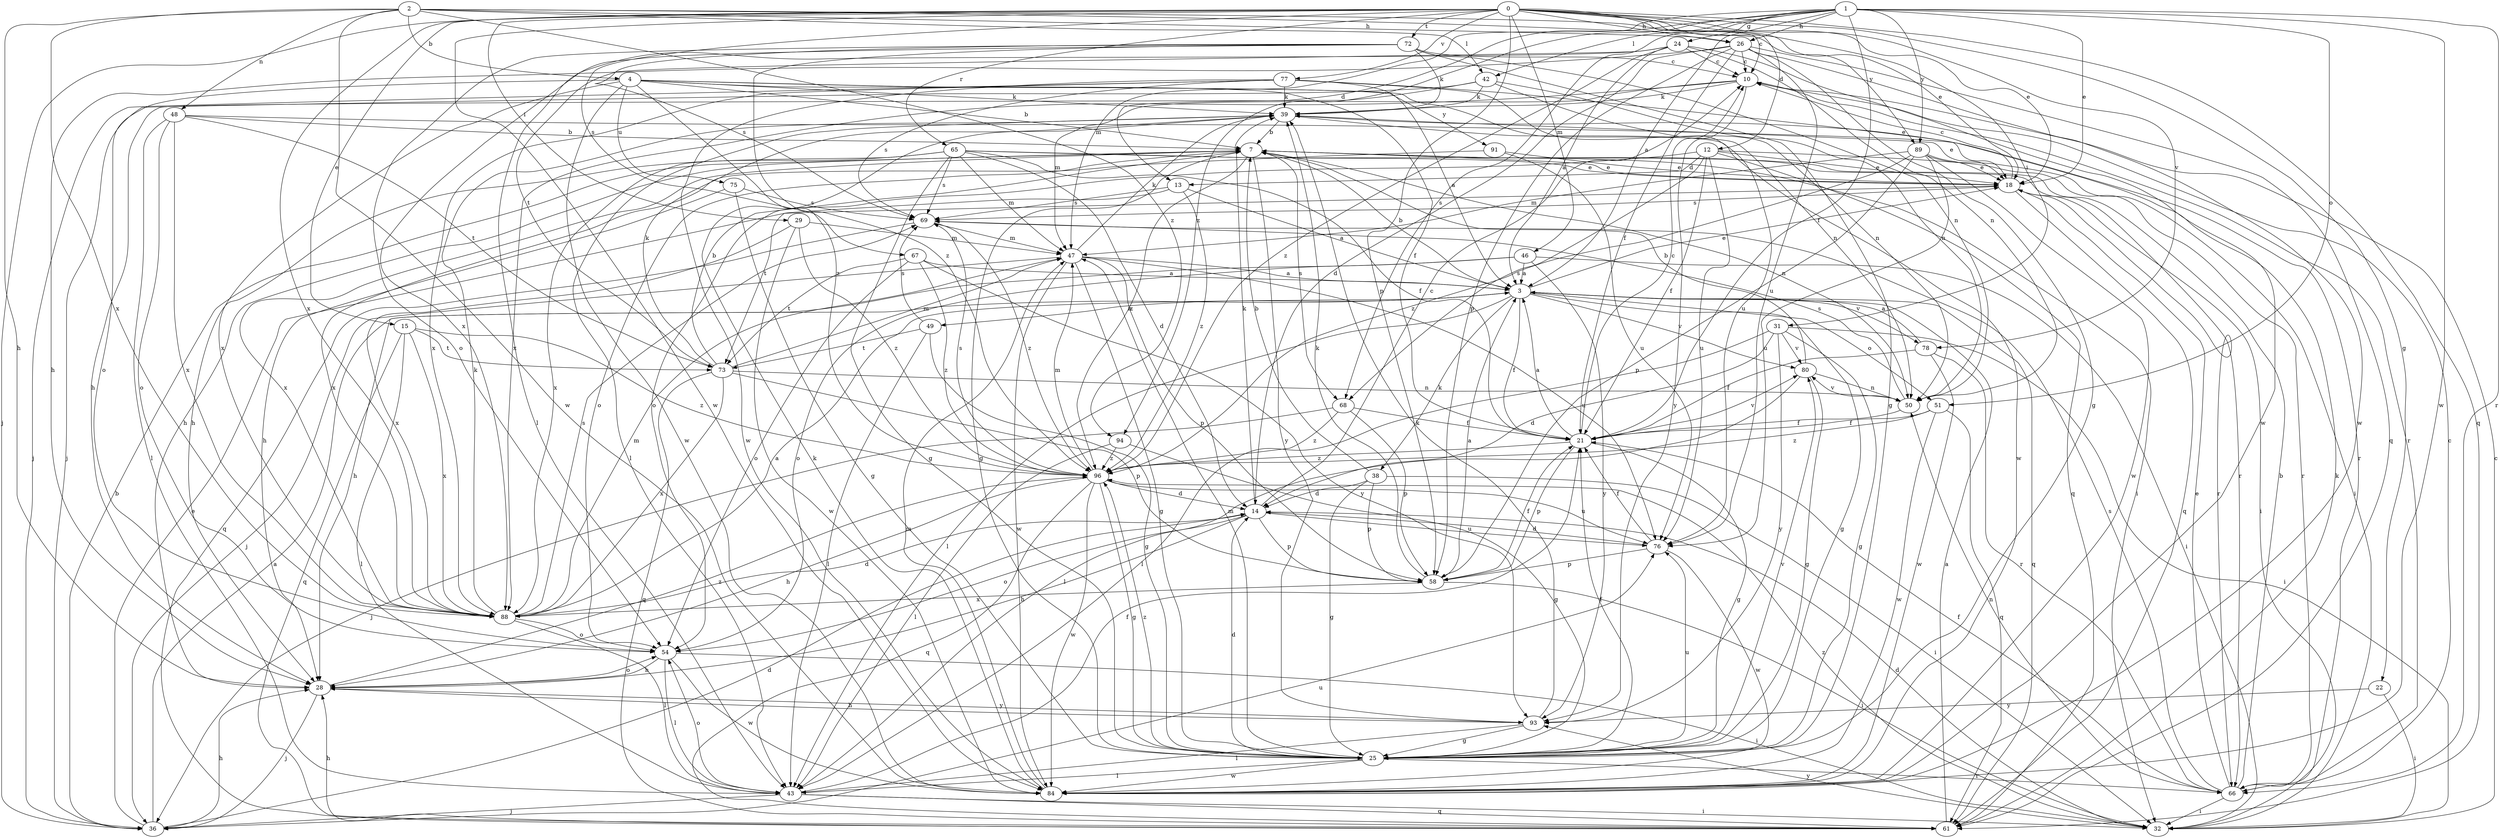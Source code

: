 strict digraph  {
0;
1;
2;
3;
4;
7;
10;
12;
13;
14;
15;
18;
21;
22;
24;
25;
26;
28;
29;
31;
32;
36;
38;
39;
42;
43;
46;
47;
48;
49;
50;
51;
54;
58;
61;
65;
66;
67;
68;
69;
72;
73;
75;
76;
77;
78;
80;
84;
88;
89;
91;
93;
94;
96;
0 -> 10  [label=c];
0 -> 12  [label=d];
0 -> 15  [label=e];
0 -> 18  [label=e];
0 -> 22  [label=g];
0 -> 26  [label=h];
0 -> 29  [label=i];
0 -> 31  [label=i];
0 -> 36  [label=j];
0 -> 46  [label=m];
0 -> 58  [label=p];
0 -> 61  [label=q];
0 -> 65  [label=r];
0 -> 67  [label=s];
0 -> 72  [label=t];
0 -> 77  [label=v];
0 -> 78  [label=v];
0 -> 84  [label=w];
0 -> 88  [label=x];
1 -> 3  [label=a];
1 -> 13  [label=d];
1 -> 18  [label=e];
1 -> 21  [label=f];
1 -> 24  [label=g];
1 -> 26  [label=h];
1 -> 42  [label=l];
1 -> 47  [label=m];
1 -> 51  [label=o];
1 -> 66  [label=r];
1 -> 68  [label=s];
1 -> 84  [label=w];
1 -> 89  [label=y];
1 -> 94  [label=z];
2 -> 4  [label=b];
2 -> 18  [label=e];
2 -> 26  [label=h];
2 -> 28  [label=h];
2 -> 42  [label=l];
2 -> 48  [label=n];
2 -> 84  [label=w];
2 -> 88  [label=x];
2 -> 89  [label=y];
2 -> 94  [label=z];
3 -> 7  [label=b];
3 -> 18  [label=e];
3 -> 21  [label=f];
3 -> 25  [label=g];
3 -> 38  [label=k];
3 -> 43  [label=l];
3 -> 49  [label=n];
3 -> 51  [label=o];
3 -> 61  [label=q];
3 -> 78  [label=v];
3 -> 80  [label=v];
4 -> 7  [label=b];
4 -> 21  [label=f];
4 -> 39  [label=k];
4 -> 50  [label=n];
4 -> 54  [label=o];
4 -> 75  [label=u];
4 -> 84  [label=w];
4 -> 88  [label=x];
4 -> 91  [label=y];
4 -> 96  [label=z];
7 -> 18  [label=e];
7 -> 25  [label=g];
7 -> 28  [label=h];
7 -> 50  [label=n];
7 -> 54  [label=o];
7 -> 66  [label=r];
7 -> 68  [label=s];
7 -> 88  [label=x];
7 -> 93  [label=y];
7 -> 96  [label=z];
10 -> 39  [label=k];
10 -> 47  [label=m];
10 -> 66  [label=r];
10 -> 88  [label=x];
10 -> 93  [label=y];
12 -> 13  [label=d];
12 -> 18  [label=e];
12 -> 21  [label=f];
12 -> 54  [label=o];
12 -> 61  [label=q];
12 -> 66  [label=r];
12 -> 68  [label=s];
12 -> 76  [label=u];
13 -> 3  [label=a];
13 -> 69  [label=s];
13 -> 73  [label=t];
13 -> 96  [label=z];
14 -> 10  [label=c];
14 -> 28  [label=h];
14 -> 39  [label=k];
14 -> 54  [label=o];
14 -> 58  [label=p];
14 -> 76  [label=u];
15 -> 43  [label=l];
15 -> 61  [label=q];
15 -> 73  [label=t];
15 -> 88  [label=x];
15 -> 96  [label=z];
18 -> 10  [label=c];
18 -> 32  [label=i];
18 -> 61  [label=q];
18 -> 66  [label=r];
18 -> 69  [label=s];
21 -> 3  [label=a];
21 -> 10  [label=c];
21 -> 25  [label=g];
21 -> 58  [label=p];
21 -> 80  [label=v];
21 -> 96  [label=z];
22 -> 32  [label=i];
22 -> 93  [label=y];
24 -> 3  [label=a];
24 -> 10  [label=c];
24 -> 50  [label=n];
24 -> 73  [label=t];
24 -> 84  [label=w];
24 -> 88  [label=x];
24 -> 96  [label=z];
25 -> 14  [label=d];
25 -> 21  [label=f];
25 -> 43  [label=l];
25 -> 47  [label=m];
25 -> 66  [label=r];
25 -> 76  [label=u];
25 -> 80  [label=v];
25 -> 84  [label=w];
25 -> 96  [label=z];
26 -> 10  [label=c];
26 -> 14  [label=d];
26 -> 21  [label=f];
26 -> 25  [label=g];
26 -> 28  [label=h];
26 -> 58  [label=p];
26 -> 61  [label=q];
26 -> 76  [label=u];
26 -> 84  [label=w];
28 -> 36  [label=j];
28 -> 54  [label=o];
28 -> 93  [label=y];
28 -> 96  [label=z];
29 -> 47  [label=m];
29 -> 84  [label=w];
29 -> 88  [label=x];
29 -> 96  [label=z];
31 -> 14  [label=d];
31 -> 25  [label=g];
31 -> 32  [label=i];
31 -> 43  [label=l];
31 -> 80  [label=v];
31 -> 93  [label=y];
32 -> 10  [label=c];
32 -> 14  [label=d];
32 -> 93  [label=y];
32 -> 96  [label=z];
36 -> 3  [label=a];
36 -> 7  [label=b];
36 -> 14  [label=d];
36 -> 18  [label=e];
36 -> 28  [label=h];
36 -> 76  [label=u];
38 -> 7  [label=b];
38 -> 14  [label=d];
38 -> 25  [label=g];
38 -> 32  [label=i];
38 -> 58  [label=p];
39 -> 7  [label=b];
39 -> 18  [label=e];
39 -> 43  [label=l];
39 -> 84  [label=w];
42 -> 28  [label=h];
42 -> 36  [label=j];
42 -> 39  [label=k];
42 -> 50  [label=n];
42 -> 76  [label=u];
43 -> 21  [label=f];
43 -> 32  [label=i];
43 -> 36  [label=j];
43 -> 54  [label=o];
43 -> 61  [label=q];
46 -> 3  [label=a];
46 -> 28  [label=h];
46 -> 32  [label=i];
46 -> 54  [label=o];
46 -> 93  [label=y];
47 -> 3  [label=a];
47 -> 25  [label=g];
47 -> 36  [label=j];
47 -> 39  [label=k];
47 -> 58  [label=p];
47 -> 76  [label=u];
47 -> 84  [label=w];
48 -> 7  [label=b];
48 -> 43  [label=l];
48 -> 54  [label=o];
48 -> 66  [label=r];
48 -> 73  [label=t];
48 -> 88  [label=x];
49 -> 25  [label=g];
49 -> 43  [label=l];
49 -> 69  [label=s];
49 -> 73  [label=t];
50 -> 21  [label=f];
50 -> 69  [label=s];
50 -> 80  [label=v];
51 -> 21  [label=f];
51 -> 61  [label=q];
51 -> 84  [label=w];
51 -> 96  [label=z];
54 -> 28  [label=h];
54 -> 32  [label=i];
54 -> 43  [label=l];
54 -> 84  [label=w];
58 -> 3  [label=a];
58 -> 21  [label=f];
58 -> 32  [label=i];
58 -> 39  [label=k];
58 -> 88  [label=x];
61 -> 3  [label=a];
61 -> 28  [label=h];
61 -> 39  [label=k];
65 -> 14  [label=d];
65 -> 18  [label=e];
65 -> 21  [label=f];
65 -> 25  [label=g];
65 -> 28  [label=h];
65 -> 32  [label=i];
65 -> 47  [label=m];
65 -> 69  [label=s];
65 -> 88  [label=x];
66 -> 7  [label=b];
66 -> 10  [label=c];
66 -> 18  [label=e];
66 -> 21  [label=f];
66 -> 32  [label=i];
66 -> 50  [label=n];
66 -> 69  [label=s];
67 -> 3  [label=a];
67 -> 54  [label=o];
67 -> 73  [label=t];
67 -> 93  [label=y];
67 -> 96  [label=z];
68 -> 21  [label=f];
68 -> 36  [label=j];
68 -> 58  [label=p];
68 -> 96  [label=z];
69 -> 47  [label=m];
69 -> 61  [label=q];
69 -> 96  [label=z];
72 -> 10  [label=c];
72 -> 25  [label=g];
72 -> 39  [label=k];
72 -> 43  [label=l];
72 -> 50  [label=n];
72 -> 54  [label=o];
72 -> 69  [label=s];
72 -> 96  [label=z];
73 -> 7  [label=b];
73 -> 39  [label=k];
73 -> 47  [label=m];
73 -> 50  [label=n];
73 -> 58  [label=p];
73 -> 61  [label=q];
73 -> 88  [label=x];
75 -> 25  [label=g];
75 -> 28  [label=h];
75 -> 69  [label=s];
76 -> 14  [label=d];
76 -> 21  [label=f];
76 -> 58  [label=p];
76 -> 84  [label=w];
77 -> 3  [label=a];
77 -> 18  [label=e];
77 -> 36  [label=j];
77 -> 39  [label=k];
77 -> 50  [label=n];
77 -> 69  [label=s];
77 -> 84  [label=w];
77 -> 88  [label=x];
78 -> 3  [label=a];
78 -> 21  [label=f];
78 -> 66  [label=r];
78 -> 84  [label=w];
80 -> 7  [label=b];
80 -> 25  [label=g];
80 -> 43  [label=l];
80 -> 50  [label=n];
84 -> 39  [label=k];
84 -> 47  [label=m];
88 -> 3  [label=a];
88 -> 14  [label=d];
88 -> 39  [label=k];
88 -> 43  [label=l];
88 -> 47  [label=m];
88 -> 54  [label=o];
88 -> 69  [label=s];
89 -> 18  [label=e];
89 -> 32  [label=i];
89 -> 47  [label=m];
89 -> 58  [label=p];
89 -> 76  [label=u];
89 -> 84  [label=w];
89 -> 96  [label=z];
91 -> 18  [label=e];
91 -> 76  [label=u];
91 -> 88  [label=x];
93 -> 25  [label=g];
93 -> 28  [label=h];
93 -> 39  [label=k];
93 -> 43  [label=l];
94 -> 25  [label=g];
94 -> 43  [label=l];
94 -> 96  [label=z];
96 -> 14  [label=d];
96 -> 25  [label=g];
96 -> 28  [label=h];
96 -> 47  [label=m];
96 -> 61  [label=q];
96 -> 69  [label=s];
96 -> 76  [label=u];
96 -> 84  [label=w];
}
